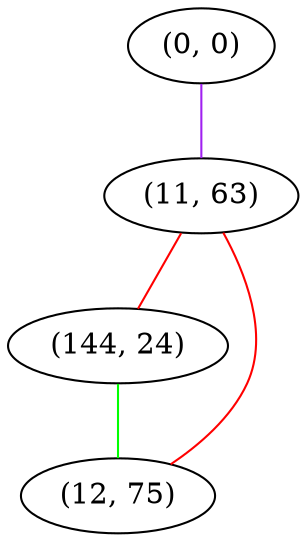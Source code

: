 graph "" {
"(0, 0)";
"(11, 63)";
"(144, 24)";
"(12, 75)";
"(0, 0)" -- "(11, 63)"  [color=purple, key=0, weight=4];
"(11, 63)" -- "(144, 24)"  [color=red, key=0, weight=1];
"(11, 63)" -- "(12, 75)"  [color=red, key=0, weight=1];
"(144, 24)" -- "(12, 75)"  [color=green, key=0, weight=2];
}
